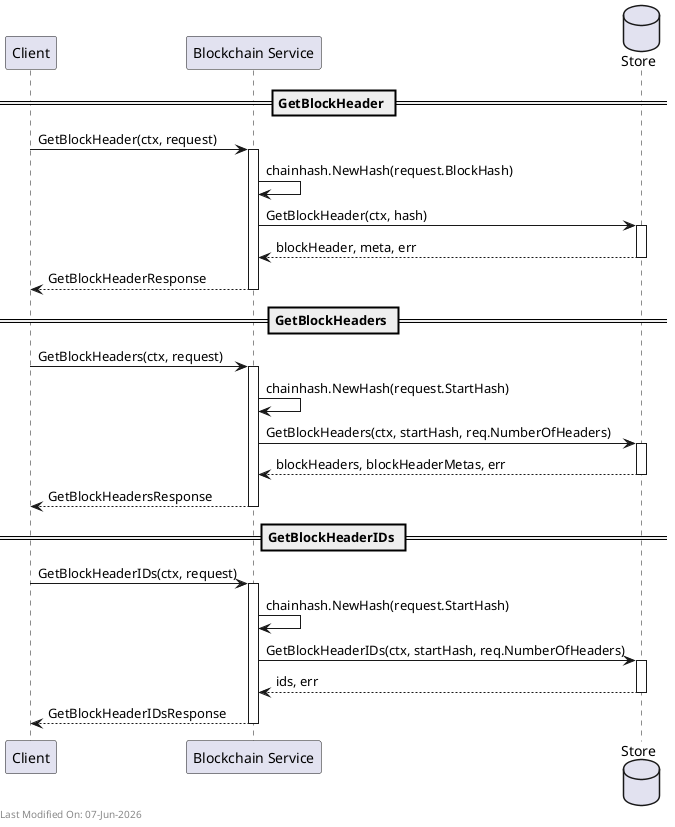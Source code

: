@startuml
participant "Client" as Client
participant "Blockchain Service" as Service
database "Store" as Store

== GetBlockHeader ==
Client -> Service: GetBlockHeader(ctx, request)
activate Service
Service -> Service: chainhash.NewHash(request.BlockHash)
Service -> Store: GetBlockHeader(ctx, hash)
activate Store
Store --> Service: blockHeader, meta, err
deactivate Store
Service --> Client: GetBlockHeaderResponse
deactivate Service

== GetBlockHeaders ==
Client -> Service: GetBlockHeaders(ctx, request)
activate Service
Service -> Service: chainhash.NewHash(request.StartHash)
Service -> Store: GetBlockHeaders(ctx, startHash, req.NumberOfHeaders)
activate Store
Store --> Service: blockHeaders, blockHeaderMetas, err
deactivate Store
Service --> Client: GetBlockHeadersResponse
deactivate Service

== GetBlockHeaderIDs ==
Client -> Service: GetBlockHeaderIDs(ctx, request)
activate Service
Service -> Service: chainhash.NewHash(request.StartHash)
Service -> Store: GetBlockHeaderIDs(ctx, startHash, req.NumberOfHeaders)
activate Store
Store --> Service: ids, err
deactivate Store
Service --> Client: GetBlockHeaderIDsResponse
deactivate Service

left footer Last Modified On: %date("dd-MMM-yyyy")

@enduml
